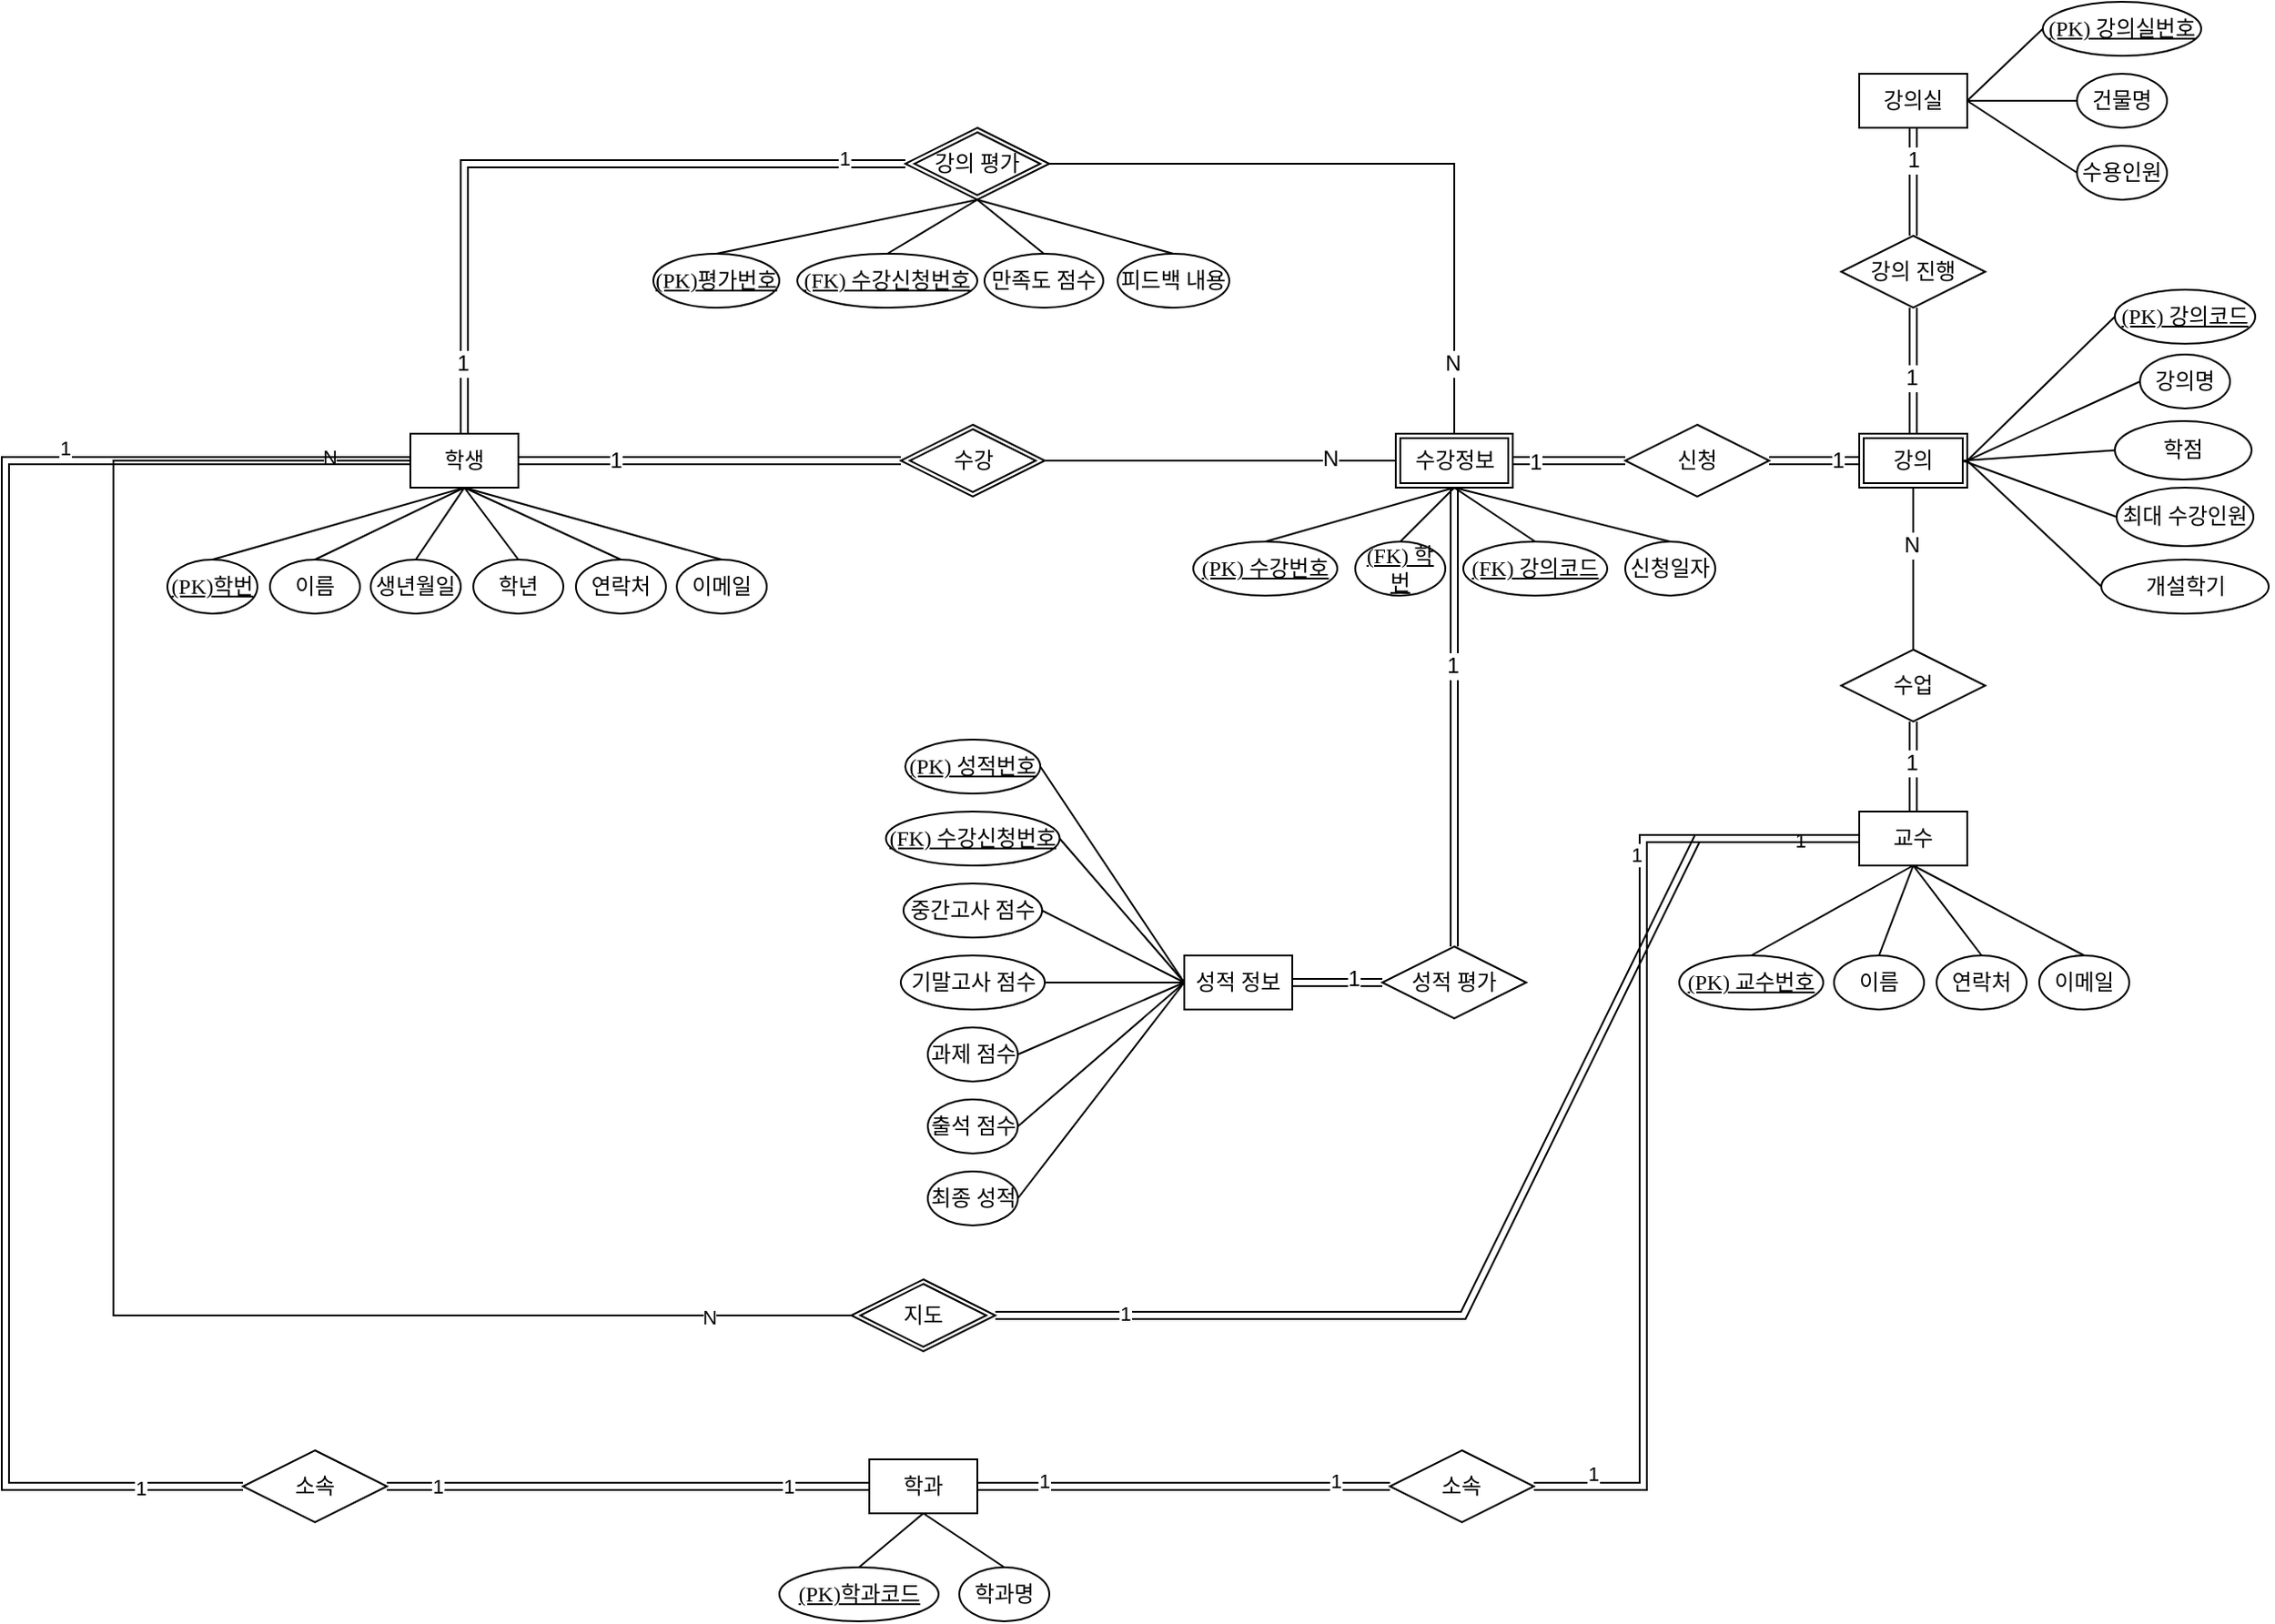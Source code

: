 <mxfile version="26.2.13">
  <diagram name="페이지-1" id="u4H2TjK39akYJ7ZPBIRg">
    <mxGraphModel dx="1454" dy="1142" grid="1" gridSize="10" guides="1" tooltips="1" connect="1" arrows="1" fold="1" page="1" pageScale="1" pageWidth="1500" pageHeight="1300" math="0" shadow="0">
      <root>
        <mxCell id="0" />
        <mxCell id="1" parent="0" />
        <mxCell id="-he7Gmgk-taw1Ec9X0cC-44" value="" style="group;fontFamily=Noto Sans KR;fontSource=https%3A%2F%2Ffonts.googleapis.com%2Fcss%3Ffamily%3DNoto%2BSans%2BKR;" parent="1" vertex="1" connectable="0">
          <mxGeometry x="1012" y="610" width="276" height="110" as="geometry" />
        </mxCell>
        <mxCell id="-he7Gmgk-taw1Ec9X0cC-17" value="&lt;font data-font-src=&quot;https://fonts.googleapis.com/css?family=Noto+Sans+KR&quot;&gt;교수&lt;/font&gt;" style="rounded=0;whiteSpace=wrap;html=1;fontFamily=Noto Sans KR;fontSource=https%3A%2F%2Ffonts.googleapis.com%2Fcss%3Ffamily%3DNoto%2BSans%2BKR;" parent="-he7Gmgk-taw1Ec9X0cC-44" vertex="1">
          <mxGeometry x="108" width="60" height="30" as="geometry" />
        </mxCell>
        <mxCell id="-he7Gmgk-taw1Ec9X0cC-19" value="&lt;font&gt;(PK) 교수번호&lt;/font&gt;" style="ellipse;whiteSpace=wrap;html=1;fontFamily=Noto Sans KR;fontSource=https%3A%2F%2Ffonts.googleapis.com%2Fcss%3Ffamily%3DNoto%2BSans%2BKR;fontStyle=4" parent="-he7Gmgk-taw1Ec9X0cC-44" vertex="1">
          <mxGeometry x="8" y="80" width="80" height="30" as="geometry" />
        </mxCell>
        <mxCell id="-he7Gmgk-taw1Ec9X0cC-20" value="&lt;font&gt;이름&lt;/font&gt;" style="ellipse;whiteSpace=wrap;html=1;fontFamily=Noto Sans KR;fontSource=https%3A%2F%2Ffonts.googleapis.com%2Fcss%3Ffamily%3DNoto%2BSans%2BKR;" parent="-he7Gmgk-taw1Ec9X0cC-44" vertex="1">
          <mxGeometry x="94" y="80" width="50" height="30" as="geometry" />
        </mxCell>
        <mxCell id="-he7Gmgk-taw1Ec9X0cC-21" value="연락처" style="ellipse;whiteSpace=wrap;html=1;fontFamily=Noto Sans KR;fontSource=https%3A%2F%2Ffonts.googleapis.com%2Fcss%3Ffamily%3DNoto%2BSans%2BKR;" parent="-he7Gmgk-taw1Ec9X0cC-44" vertex="1">
          <mxGeometry x="151" y="80" width="50" height="30" as="geometry" />
        </mxCell>
        <mxCell id="-he7Gmgk-taw1Ec9X0cC-22" value="이메일" style="ellipse;whiteSpace=wrap;html=1;fontFamily=Noto Sans KR;fontSource=https%3A%2F%2Ffonts.googleapis.com%2Fcss%3Ffamily%3DNoto%2BSans%2BKR;" parent="-he7Gmgk-taw1Ec9X0cC-44" vertex="1">
          <mxGeometry x="208" y="80" width="50" height="30" as="geometry" />
        </mxCell>
        <mxCell id="-he7Gmgk-taw1Ec9X0cC-26" value="" style="endArrow=none;html=1;rounded=0;entryX=0.5;entryY=1;entryDx=0;entryDy=0;exitX=0.5;exitY=0;exitDx=0;exitDy=0;fontFamily=Noto Sans KR;fontSource=https%3A%2F%2Ffonts.googleapis.com%2Fcss%3Ffamily%3DNoto%2BSans%2BKR;" parent="-he7Gmgk-taw1Ec9X0cC-44" source="-he7Gmgk-taw1Ec9X0cC-19" target="-he7Gmgk-taw1Ec9X0cC-17" edge="1">
          <mxGeometry width="50" height="50" relative="1" as="geometry">
            <mxPoint x="173" y="260" as="sourcePoint" />
            <mxPoint x="223" y="210" as="targetPoint" />
          </mxGeometry>
        </mxCell>
        <mxCell id="-he7Gmgk-taw1Ec9X0cC-27" value="" style="endArrow=none;html=1;rounded=0;entryX=0.5;entryY=1;entryDx=0;entryDy=0;exitX=0.5;exitY=0;exitDx=0;exitDy=0;fontFamily=Noto Sans KR;fontSource=https%3A%2F%2Ffonts.googleapis.com%2Fcss%3Ffamily%3DNoto%2BSans%2BKR;" parent="-he7Gmgk-taw1Ec9X0cC-44" source="-he7Gmgk-taw1Ec9X0cC-20" target="-he7Gmgk-taw1Ec9X0cC-17" edge="1">
          <mxGeometry width="50" height="50" relative="1" as="geometry">
            <mxPoint x="173" y="260" as="sourcePoint" />
            <mxPoint x="223" y="210" as="targetPoint" />
          </mxGeometry>
        </mxCell>
        <mxCell id="-he7Gmgk-taw1Ec9X0cC-28" value="" style="endArrow=none;html=1;rounded=0;entryX=0.5;entryY=1;entryDx=0;entryDy=0;exitX=0.5;exitY=0;exitDx=0;exitDy=0;fontFamily=Noto Sans KR;fontSource=https%3A%2F%2Ffonts.googleapis.com%2Fcss%3Ffamily%3DNoto%2BSans%2BKR;" parent="-he7Gmgk-taw1Ec9X0cC-44" source="-he7Gmgk-taw1Ec9X0cC-21" target="-he7Gmgk-taw1Ec9X0cC-17" edge="1">
          <mxGeometry width="50" height="50" relative="1" as="geometry">
            <mxPoint x="173" y="260" as="sourcePoint" />
            <mxPoint x="223" y="210" as="targetPoint" />
          </mxGeometry>
        </mxCell>
        <mxCell id="-he7Gmgk-taw1Ec9X0cC-29" value="" style="endArrow=none;html=1;rounded=0;entryX=0.5;entryY=1;entryDx=0;entryDy=0;exitX=0.5;exitY=0;exitDx=0;exitDy=0;fontFamily=Noto Sans KR;fontSource=https%3A%2F%2Ffonts.googleapis.com%2Fcss%3Ffamily%3DNoto%2BSans%2BKR;" parent="-he7Gmgk-taw1Ec9X0cC-44" source="-he7Gmgk-taw1Ec9X0cC-22" target="-he7Gmgk-taw1Ec9X0cC-17" edge="1">
          <mxGeometry width="50" height="50" relative="1" as="geometry">
            <mxPoint x="173" y="260" as="sourcePoint" />
            <mxPoint x="223" y="210" as="targetPoint" />
          </mxGeometry>
        </mxCell>
        <mxCell id="qAFrtIwpJTjvJXIb0N1f-30" value="" style="endArrow=none;html=1;rounded=0;exitX=1;exitY=0.5;exitDx=0;exitDy=0;fontFamily=Noto Sans KR;fontSource=https%3A%2F%2Ffonts.googleapis.com%2Fcss%3Ffamily%3DNoto%2BSans%2BKR;entryX=0;entryY=0.5;entryDx=0;entryDy=0;shape=link;" parent="1" source="qAFrtIwpJTjvJXIb0N1f-89" target="qAFrtIwpJTjvJXIb0N1f-105" edge="1">
          <mxGeometry width="50" height="50" relative="1" as="geometry">
            <mxPoint x="850" y="410" as="sourcePoint" />
            <mxPoint x="1000" y="438" as="targetPoint" />
          </mxGeometry>
        </mxCell>
        <mxCell id="qAFrtIwpJTjvJXIb0N1f-163" value="1" style="edgeLabel;html=1;align=center;verticalAlign=middle;resizable=0;points=[];pointerEvents=0;fontFamily=Helvetica;fontSize=12;fontColor=default;fillColor=none;gradientColor=none;" parent="qAFrtIwpJTjvJXIb0N1f-30" vertex="1" connectable="0">
          <mxGeometry x="-0.594" y="-1" relative="1" as="geometry">
            <mxPoint as="offset" />
          </mxGeometry>
        </mxCell>
        <mxCell id="qAFrtIwpJTjvJXIb0N1f-86" value="" style="endArrow=none;html=1;rounded=0;fontFamily=Helvetica;fontSize=12;fontColor=default;entryX=0.5;entryY=0;entryDx=0;entryDy=0;exitX=0;exitY=0.5;exitDx=0;exitDy=0;shape=link;" parent="1" source="qAFrtIwpJTjvJXIb0N1f-98" target="-he7Gmgk-taw1Ec9X0cC-1" edge="1">
          <mxGeometry width="50" height="50" relative="1" as="geometry">
            <mxPoint x="600" y="490" as="sourcePoint" />
            <mxPoint x="970" y="600" as="targetPoint" />
            <Array as="points">
              <mxPoint x="345" y="250" />
            </Array>
          </mxGeometry>
        </mxCell>
        <mxCell id="qAFrtIwpJTjvJXIb0N1f-146" value="1" style="edgeLabel;html=1;align=center;verticalAlign=middle;resizable=0;points=[];pointerEvents=0;fontFamily=Helvetica;fontSize=12;fontColor=default;fillColor=none;gradientColor=none;" parent="qAFrtIwpJTjvJXIb0N1f-86" vertex="1" connectable="0">
          <mxGeometry x="0.797" y="-1" relative="1" as="geometry">
            <mxPoint y="1" as="offset" />
          </mxGeometry>
        </mxCell>
        <mxCell id="p_DmAXAKI90noaZqmgIT-13" value="1" style="edgeLabel;html=1;align=center;verticalAlign=middle;resizable=0;points=[];" parent="qAFrtIwpJTjvJXIb0N1f-86" vertex="1" connectable="0">
          <mxGeometry x="-0.825" y="-5" relative="1" as="geometry">
            <mxPoint y="2" as="offset" />
          </mxGeometry>
        </mxCell>
        <mxCell id="qAFrtIwpJTjvJXIb0N1f-17" value="&lt;font&gt;(PK) 수강번호&lt;/font&gt;" style="ellipse;whiteSpace=wrap;html=1;fontFamily=Noto Sans KR;fontSource=https%3A%2F%2Ffonts.googleapis.com%2Fcss%3Ffamily%3DNoto%2BSans%2BKR;fontStyle=4" parent="1" vertex="1">
          <mxGeometry x="750" y="460" width="80" height="30" as="geometry" />
        </mxCell>
        <mxCell id="qAFrtIwpJTjvJXIb0N1f-18" value="&lt;font&gt;&lt;u&gt;(FK) 학번&lt;/u&gt;&lt;/font&gt;" style="ellipse;whiteSpace=wrap;html=1;fontFamily=Noto Sans KR;fontSource=https%3A%2F%2Ffonts.googleapis.com%2Fcss%3Ffamily%3DNoto%2BSans%2BKR;" parent="1" vertex="1">
          <mxGeometry x="840" y="460" width="50" height="30" as="geometry" />
        </mxCell>
        <mxCell id="qAFrtIwpJTjvJXIb0N1f-20" value="&lt;font&gt;신청일자&lt;/font&gt;" style="ellipse;whiteSpace=wrap;html=1;fontFamily=Noto Sans KR;fontSource=https%3A%2F%2Ffonts.googleapis.com%2Fcss%3Ffamily%3DNoto%2BSans%2BKR;" parent="1" vertex="1">
          <mxGeometry x="990" y="460" width="50" height="30" as="geometry" />
        </mxCell>
        <mxCell id="qAFrtIwpJTjvJXIb0N1f-23" value="" style="endArrow=none;html=1;rounded=0;exitX=0.5;exitY=0;exitDx=0;exitDy=0;entryX=0.5;entryY=1;entryDx=0;entryDy=0;fontFamily=Noto Sans KR;fontSource=https%3A%2F%2Ffonts.googleapis.com%2Fcss%3Ffamily%3DNoto%2BSans%2BKR;" parent="1" source="qAFrtIwpJTjvJXIb0N1f-17" target="qAFrtIwpJTjvJXIb0N1f-89" edge="1">
          <mxGeometry width="50" height="50" relative="1" as="geometry">
            <mxPoint x="520" y="360" as="sourcePoint" />
            <mxPoint x="805" y="390" as="targetPoint" />
          </mxGeometry>
        </mxCell>
        <mxCell id="qAFrtIwpJTjvJXIb0N1f-24" value="" style="endArrow=none;html=1;rounded=0;entryX=0.5;entryY=1;entryDx=0;entryDy=0;exitX=0.5;exitY=0;exitDx=0;exitDy=0;fontFamily=Noto Sans KR;fontSource=https%3A%2F%2Ffonts.googleapis.com%2Fcss%3Ffamily%3DNoto%2BSans%2BKR;" parent="1" source="qAFrtIwpJTjvJXIb0N1f-18" target="qAFrtIwpJTjvJXIb0N1f-89" edge="1">
          <mxGeometry width="50" height="50" relative="1" as="geometry">
            <mxPoint x="520" y="360" as="sourcePoint" />
            <mxPoint x="805" y="390" as="targetPoint" />
          </mxGeometry>
        </mxCell>
        <mxCell id="qAFrtIwpJTjvJXIb0N1f-25" value="" style="endArrow=none;html=1;rounded=0;entryX=0.5;entryY=1;entryDx=0;entryDy=0;exitX=0.5;exitY=0;exitDx=0;exitDy=0;fontFamily=Noto Sans KR;fontSource=https%3A%2F%2Ffonts.googleapis.com%2Fcss%3Ffamily%3DNoto%2BSans%2BKR;" parent="1" source="qAFrtIwpJTjvJXIb0N1f-19" target="qAFrtIwpJTjvJXIb0N1f-89" edge="1">
          <mxGeometry width="50" height="50" relative="1" as="geometry">
            <mxPoint x="520" y="360" as="sourcePoint" />
            <mxPoint x="805" y="390" as="targetPoint" />
          </mxGeometry>
        </mxCell>
        <mxCell id="qAFrtIwpJTjvJXIb0N1f-26" value="" style="endArrow=none;html=1;rounded=0;entryX=0.5;entryY=1;entryDx=0;entryDy=0;exitX=0.5;exitY=0;exitDx=0;exitDy=0;fontFamily=Noto Sans KR;fontSource=https%3A%2F%2Ffonts.googleapis.com%2Fcss%3Ffamily%3DNoto%2BSans%2BKR;" parent="1" source="qAFrtIwpJTjvJXIb0N1f-20" target="qAFrtIwpJTjvJXIb0N1f-89" edge="1">
          <mxGeometry width="50" height="50" relative="1" as="geometry">
            <mxPoint x="520" y="360" as="sourcePoint" />
            <mxPoint x="805" y="390" as="targetPoint" />
          </mxGeometry>
        </mxCell>
        <mxCell id="qAFrtIwpJTjvJXIb0N1f-104" value="" style="endArrow=none;html=1;rounded=0;fontFamily=Helvetica;fontSize=12;fontColor=default;entryX=0.5;entryY=0;entryDx=0;entryDy=0;exitX=1;exitY=0.5;exitDx=0;exitDy=0;" parent="1" source="qAFrtIwpJTjvJXIb0N1f-98" target="qAFrtIwpJTjvJXIb0N1f-89" edge="1">
          <mxGeometry width="50" height="50" relative="1" as="geometry">
            <mxPoint x="670" y="470" as="sourcePoint" />
            <mxPoint x="720" y="420" as="targetPoint" />
            <Array as="points">
              <mxPoint x="895" y="250" />
            </Array>
          </mxGeometry>
        </mxCell>
        <mxCell id="qAFrtIwpJTjvJXIb0N1f-147" value="N" style="edgeLabel;html=1;align=center;verticalAlign=middle;resizable=0;points=[];pointerEvents=0;fontFamily=Helvetica;fontSize=12;fontColor=default;fillColor=none;gradientColor=none;" parent="qAFrtIwpJTjvJXIb0N1f-104" vertex="1" connectable="0">
          <mxGeometry x="0.786" y="-1" relative="1" as="geometry">
            <mxPoint y="1" as="offset" />
          </mxGeometry>
        </mxCell>
        <mxCell id="qAFrtIwpJTjvJXIb0N1f-105" value="신청" style="rhombus;whiteSpace=wrap;html=1;pointerEvents=0;align=center;verticalAlign=middle;fontFamily=Noto Sans KR;fontSize=12;labelBackgroundColor=none;fontSource=https%3A%2F%2Ffonts.googleapis.com%2Fcss%3Ffamily%3DNoto%2BSans%2BKR;" parent="1" vertex="1">
          <mxGeometry x="990" y="395" width="80" height="40" as="geometry" />
        </mxCell>
        <mxCell id="qAFrtIwpJTjvJXIb0N1f-109" value="" style="endArrow=none;html=1;rounded=0;fontFamily=Helvetica;fontSize=12;fontColor=default;entryX=0;entryY=0.5;entryDx=0;entryDy=0;exitX=1;exitY=0.5;exitDx=0;exitDy=0;shape=link;" parent="1" source="qAFrtIwpJTjvJXIb0N1f-105" target="-he7Gmgk-taw1Ec9X0cC-32" edge="1">
          <mxGeometry width="50" height="50" relative="1" as="geometry">
            <mxPoint x="890" y="600" as="sourcePoint" />
            <mxPoint x="940" y="550" as="targetPoint" />
          </mxGeometry>
        </mxCell>
        <mxCell id="qAFrtIwpJTjvJXIb0N1f-164" value="1" style="edgeLabel;html=1;align=center;verticalAlign=middle;resizable=0;points=[];pointerEvents=0;fontFamily=Helvetica;fontSize=12;fontColor=default;fillColor=none;gradientColor=none;" parent="qAFrtIwpJTjvJXIb0N1f-109" vertex="1" connectable="0">
          <mxGeometry x="0.512" relative="1" as="geometry">
            <mxPoint as="offset" />
          </mxGeometry>
        </mxCell>
        <mxCell id="qAFrtIwpJTjvJXIb0N1f-114" value="" style="group" parent="1" vertex="1" connectable="0">
          <mxGeometry x="1120" y="335" width="230" height="160" as="geometry" />
        </mxCell>
        <mxCell id="-he7Gmgk-taw1Ec9X0cC-32" value="&lt;font data-font-src=&quot;https://fonts.googleapis.com/css?family=Noto+Sans+KR&quot;&gt;강의&lt;/font&gt;" style="rounded=0;whiteSpace=wrap;html=1;fontFamily=Noto Sans KR;fontSource=https%3A%2F%2Ffonts.googleapis.com%2Fcss%3Ffamily%3DNoto%2BSans%2BKR;" parent="qAFrtIwpJTjvJXIb0N1f-114" vertex="1">
          <mxGeometry y="65" width="60" height="30" as="geometry" />
        </mxCell>
        <mxCell id="-he7Gmgk-taw1Ec9X0cC-35" value="&lt;font&gt;강의명&lt;/font&gt;" style="ellipse;whiteSpace=wrap;html=1;fontFamily=Noto Sans KR;fontSource=https%3A%2F%2Ffonts.googleapis.com%2Fcss%3Ffamily%3DNoto%2BSans%2BKR;" parent="qAFrtIwpJTjvJXIb0N1f-114" vertex="1">
          <mxGeometry x="156" y="21" width="50" height="30" as="geometry" />
        </mxCell>
        <mxCell id="-he7Gmgk-taw1Ec9X0cC-36" value="&lt;span style=&quot;&quot;&gt;개설학기&lt;/span&gt;" style="ellipse;whiteSpace=wrap;html=1;fontFamily=Noto Sans KR;fontSource=https%3A%2F%2Ffonts.googleapis.com%2Fcss%3Ffamily%3DNoto%2BSans%2BKR;" parent="qAFrtIwpJTjvJXIb0N1f-114" vertex="1">
          <mxGeometry x="134.5" y="135" width="93" height="30" as="geometry" />
        </mxCell>
        <mxCell id="qAFrtIwpJTjvJXIb0N1f-111" value="" style="endArrow=none;html=1;rounded=0;fontFamily=Helvetica;fontSize=12;fontColor=default;exitX=1;exitY=0.5;exitDx=0;exitDy=0;entryX=0;entryY=0.5;entryDx=0;entryDy=0;" parent="qAFrtIwpJTjvJXIb0N1f-114" source="-he7Gmgk-taw1Ec9X0cC-32" target="-he7Gmgk-taw1Ec9X0cC-35" edge="1">
          <mxGeometry width="50" height="50" relative="1" as="geometry">
            <mxPoint x="187" y="122.5" as="sourcePoint" />
            <mxPoint x="237" y="72.5" as="targetPoint" />
          </mxGeometry>
        </mxCell>
        <mxCell id="qAFrtIwpJTjvJXIb0N1f-112" value="" style="endArrow=none;html=1;rounded=0;fontFamily=Helvetica;fontSize=12;fontColor=default;entryX=1;entryY=0.5;entryDx=0;entryDy=0;exitX=0;exitY=0.5;exitDx=0;exitDy=0;" parent="qAFrtIwpJTjvJXIb0N1f-114" source="-he7Gmgk-taw1Ec9X0cC-36" target="-he7Gmgk-taw1Ec9X0cC-32" edge="1">
          <mxGeometry width="50" height="50" relative="1" as="geometry">
            <mxPoint x="187" y="122.5" as="sourcePoint" />
            <mxPoint x="237" y="72.5" as="targetPoint" />
          </mxGeometry>
        </mxCell>
        <mxCell id="qAFrtIwpJTjvJXIb0N1f-159" value="" style="rounded=0;whiteSpace=wrap;html=1;fontFamily=Noto Sans KR;fontSource=https%3A%2F%2Ffonts.googleapis.com%2Fcss%3Ffamily%3DNoto%2BSans%2BKR;fillColor=none;" parent="qAFrtIwpJTjvJXIb0N1f-114" vertex="1">
          <mxGeometry x="2.5" y="67.5" width="55" height="25" as="geometry" />
        </mxCell>
        <mxCell id="ZxK5Uff4K7wBkZZAbKi1-1" value="학점" style="ellipse;whiteSpace=wrap;html=1;fontFamily=Noto Sans KR;fontSource=https%3A%2F%2Ffonts.googleapis.com%2Fcss%3Ffamily%3DNoto%2BSans%2BKR;" vertex="1" parent="qAFrtIwpJTjvJXIb0N1f-114">
          <mxGeometry x="142" y="58" width="76" height="32.5" as="geometry" />
        </mxCell>
        <mxCell id="ZxK5Uff4K7wBkZZAbKi1-2" value="최대 수강인원" style="ellipse;whiteSpace=wrap;html=1;fontFamily=Noto Sans KR;fontSource=https%3A%2F%2Ffonts.googleapis.com%2Fcss%3Ffamily%3DNoto%2BSans%2BKR;" vertex="1" parent="qAFrtIwpJTjvJXIb0N1f-114">
          <mxGeometry x="143" y="95" width="76" height="32.5" as="geometry" />
        </mxCell>
        <mxCell id="ZxK5Uff4K7wBkZZAbKi1-3" value="" style="endArrow=none;html=1;rounded=0;entryX=0;entryY=0.5;entryDx=0;entryDy=0;exitX=1;exitY=0.5;exitDx=0;exitDy=0;" edge="1" parent="qAFrtIwpJTjvJXIb0N1f-114" source="qAFrtIwpJTjvJXIb0N1f-159" target="ZxK5Uff4K7wBkZZAbKi1-1">
          <mxGeometry width="50" height="50" relative="1" as="geometry">
            <mxPoint x="30" y="115" as="sourcePoint" />
            <mxPoint x="80" y="65" as="targetPoint" />
          </mxGeometry>
        </mxCell>
        <mxCell id="ZxK5Uff4K7wBkZZAbKi1-4" value="" style="endArrow=none;html=1;rounded=0;entryX=0;entryY=0.5;entryDx=0;entryDy=0;exitX=1;exitY=0.5;exitDx=0;exitDy=0;" edge="1" parent="qAFrtIwpJTjvJXIb0N1f-114" source="qAFrtIwpJTjvJXIb0N1f-159" target="ZxK5Uff4K7wBkZZAbKi1-2">
          <mxGeometry width="50" height="50" relative="1" as="geometry">
            <mxPoint x="68" y="90" as="sourcePoint" />
            <mxPoint x="152" y="84" as="targetPoint" />
          </mxGeometry>
        </mxCell>
        <mxCell id="qAFrtIwpJTjvJXIb0N1f-117" value="" style="group" parent="1" vertex="1" connectable="0">
          <mxGeometry x="1120" y="160" width="190" height="110" as="geometry" />
        </mxCell>
        <mxCell id="qAFrtIwpJTjvJXIb0N1f-2" value="&lt;font data-font-src=&quot;https://fonts.googleapis.com/css?family=Noto+Sans+KR&quot;&gt;강의실&lt;/font&gt;" style="rounded=0;whiteSpace=wrap;html=1;fontFamily=Noto Sans KR;fontSource=https%3A%2F%2Ffonts.googleapis.com%2Fcss%3Ffamily%3DNoto%2BSans%2BKR;" parent="qAFrtIwpJTjvJXIb0N1f-117" vertex="1">
          <mxGeometry y="40" width="60" height="30" as="geometry" />
        </mxCell>
        <mxCell id="qAFrtIwpJTjvJXIb0N1f-5" value="&lt;font&gt;건물명&lt;/font&gt;" style="ellipse;whiteSpace=wrap;html=1;fontFamily=Noto Sans KR;fontSource=https%3A%2F%2Ffonts.googleapis.com%2Fcss%3Ffamily%3DNoto%2BSans%2BKR;" parent="qAFrtIwpJTjvJXIb0N1f-117" vertex="1">
          <mxGeometry x="121" y="40" width="50" height="30" as="geometry" />
        </mxCell>
        <mxCell id="qAFrtIwpJTjvJXIb0N1f-6" value="&lt;font&gt;수용인원&lt;/font&gt;" style="ellipse;whiteSpace=wrap;html=1;fontFamily=Noto Sans KR;fontSource=https%3A%2F%2Ffonts.googleapis.com%2Fcss%3Ffamily%3DNoto%2BSans%2BKR;" parent="qAFrtIwpJTjvJXIb0N1f-117" vertex="1">
          <mxGeometry x="121" y="80" width="50" height="30" as="geometry" />
        </mxCell>
        <mxCell id="qAFrtIwpJTjvJXIb0N1f-9" value="" style="endArrow=none;html=1;rounded=0;entryX=1;entryY=0.5;entryDx=0;entryDy=0;fontFamily=Noto Sans KR;fontSource=https%3A%2F%2Ffonts.googleapis.com%2Fcss%3Ffamily%3DNoto%2BSans%2BKR;exitX=0;exitY=0.5;exitDx=0;exitDy=0;" parent="qAFrtIwpJTjvJXIb0N1f-117" source="qAFrtIwpJTjvJXIb0N1f-13" target="qAFrtIwpJTjvJXIb0N1f-2" edge="1">
          <mxGeometry width="50" height="50" relative="1" as="geometry">
            <mxPoint x="122" y="20" as="sourcePoint" />
            <mxPoint x="125" y="250" as="targetPoint" />
          </mxGeometry>
        </mxCell>
        <mxCell id="qAFrtIwpJTjvJXIb0N1f-13" value="&lt;span style=&quot;&quot;&gt;&lt;u&gt;(PK) 강의실번호&lt;/u&gt;&lt;/span&gt;" style="ellipse;whiteSpace=wrap;html=1;fontFamily=Noto Sans KR;fontSource=https%3A%2F%2Ffonts.googleapis.com%2Fcss%3Ffamily%3DNoto%2BSans%2BKR;" parent="qAFrtIwpJTjvJXIb0N1f-117" vertex="1">
          <mxGeometry x="102" width="88" height="30" as="geometry" />
        </mxCell>
        <mxCell id="qAFrtIwpJTjvJXIb0N1f-115" value="" style="endArrow=none;html=1;rounded=0;entryX=1;entryY=0.5;entryDx=0;entryDy=0;fontFamily=Noto Sans KR;fontSource=https%3A%2F%2Ffonts.googleapis.com%2Fcss%3Ffamily%3DNoto%2BSans%2BKR;exitX=0;exitY=0.5;exitDx=0;exitDy=0;" parent="qAFrtIwpJTjvJXIb0N1f-117" source="qAFrtIwpJTjvJXIb0N1f-5" target="qAFrtIwpJTjvJXIb0N1f-2" edge="1">
          <mxGeometry width="50" height="50" relative="1" as="geometry">
            <mxPoint x="112" y="25" as="sourcePoint" />
            <mxPoint x="70" y="65" as="targetPoint" />
          </mxGeometry>
        </mxCell>
        <mxCell id="qAFrtIwpJTjvJXIb0N1f-116" value="" style="endArrow=none;html=1;rounded=0;entryX=1;entryY=0.5;entryDx=0;entryDy=0;fontFamily=Noto Sans KR;fontSource=https%3A%2F%2Ffonts.googleapis.com%2Fcss%3Ffamily%3DNoto%2BSans%2BKR;exitX=0;exitY=0.5;exitDx=0;exitDy=0;" parent="qAFrtIwpJTjvJXIb0N1f-117" source="qAFrtIwpJTjvJXIb0N1f-6" target="qAFrtIwpJTjvJXIb0N1f-2" edge="1">
          <mxGeometry width="50" height="50" relative="1" as="geometry">
            <mxPoint x="122" y="35" as="sourcePoint" />
            <mxPoint x="80" y="75" as="targetPoint" />
          </mxGeometry>
        </mxCell>
        <mxCell id="qAFrtIwpJTjvJXIb0N1f-118" value="" style="endArrow=none;html=1;rounded=0;fontFamily=Helvetica;fontSize=12;fontColor=default;entryX=0.5;entryY=1;entryDx=0;entryDy=0;exitX=0.5;exitY=0;exitDx=0;exitDy=0;shape=link;" parent="1" source="qAFrtIwpJTjvJXIb0N1f-120" target="qAFrtIwpJTjvJXIb0N1f-2" edge="1">
          <mxGeometry width="50" height="50" relative="1" as="geometry">
            <mxPoint x="1150" y="220" as="sourcePoint" />
            <mxPoint x="1340" y="200" as="targetPoint" />
          </mxGeometry>
        </mxCell>
        <mxCell id="qAFrtIwpJTjvJXIb0N1f-162" value="1" style="edgeLabel;html=1;align=center;verticalAlign=middle;resizable=0;points=[];pointerEvents=0;fontFamily=Helvetica;fontSize=12;fontColor=default;fillColor=none;gradientColor=none;" parent="qAFrtIwpJTjvJXIb0N1f-118" vertex="1" connectable="0">
          <mxGeometry x="0.404" relative="1" as="geometry">
            <mxPoint as="offset" />
          </mxGeometry>
        </mxCell>
        <mxCell id="qAFrtIwpJTjvJXIb0N1f-120" value="강의 진행" style="rhombus;whiteSpace=wrap;html=1;pointerEvents=0;align=center;verticalAlign=middle;fontFamily=Noto Sans KR;fontSize=12;labelBackgroundColor=none;fontSource=https%3A%2F%2Ffonts.googleapis.com%2Fcss%3Ffamily%3DNoto%2BSans%2BKR;" parent="1" vertex="1">
          <mxGeometry x="1110" y="290" width="80" height="40" as="geometry" />
        </mxCell>
        <mxCell id="qAFrtIwpJTjvJXIb0N1f-122" value="" style="endArrow=none;html=1;rounded=0;fontFamily=Helvetica;fontSize=12;fontColor=default;entryX=0.5;entryY=1;entryDx=0;entryDy=0;exitX=0.5;exitY=0;exitDx=0;exitDy=0;shape=link;" parent="1" source="-he7Gmgk-taw1Ec9X0cC-32" target="qAFrtIwpJTjvJXIb0N1f-120" edge="1">
          <mxGeometry width="50" height="50" relative="1" as="geometry">
            <mxPoint x="1290" y="250" as="sourcePoint" />
            <mxPoint x="1340" y="200" as="targetPoint" />
          </mxGeometry>
        </mxCell>
        <mxCell id="qAFrtIwpJTjvJXIb0N1f-161" value="1" style="edgeLabel;html=1;align=center;verticalAlign=middle;resizable=0;points=[];pointerEvents=0;fontFamily=Helvetica;fontSize=12;fontColor=default;fillColor=none;gradientColor=none;" parent="qAFrtIwpJTjvJXIb0N1f-122" vertex="1" connectable="0">
          <mxGeometry x="-0.116" y="-1" relative="1" as="geometry">
            <mxPoint x="-2" as="offset" />
          </mxGeometry>
        </mxCell>
        <mxCell id="qAFrtIwpJTjvJXIb0N1f-124" value="" style="group" parent="1" vertex="1" connectable="0">
          <mxGeometry x="500" y="230" width="270" height="100" as="geometry" />
        </mxCell>
        <mxCell id="qAFrtIwpJTjvJXIb0N1f-77" value="&lt;font&gt;&lt;u&gt;(FK) 수강신청번호&lt;/u&gt;&lt;/font&gt;" style="ellipse;whiteSpace=wrap;html=1;fontFamily=Noto Sans KR;fontSource=https%3A%2F%2Ffonts.googleapis.com%2Fcss%3Ffamily%3DNoto%2BSans%2BKR;" parent="qAFrtIwpJTjvJXIb0N1f-124" vertex="1">
          <mxGeometry x="30" y="70" width="100" height="30" as="geometry" />
        </mxCell>
        <mxCell id="qAFrtIwpJTjvJXIb0N1f-78" value="&lt;span style=&quot;&quot;&gt;만족도 점수&lt;/span&gt;" style="ellipse;whiteSpace=wrap;html=1;fontFamily=Noto Sans KR;fontSource=https%3A%2F%2Ffonts.googleapis.com%2Fcss%3Ffamily%3DNoto%2BSans%2BKR;" parent="qAFrtIwpJTjvJXIb0N1f-124" vertex="1">
          <mxGeometry x="134" y="70" width="66" height="30" as="geometry" />
        </mxCell>
        <mxCell id="qAFrtIwpJTjvJXIb0N1f-79" value="&lt;font&gt;피드백 내용&lt;/font&gt;" style="ellipse;whiteSpace=wrap;html=1;fontFamily=Noto Sans KR;fontSource=https%3A%2F%2Ffonts.googleapis.com%2Fcss%3Ffamily%3DNoto%2BSans%2BKR;" parent="qAFrtIwpJTjvJXIb0N1f-124" vertex="1">
          <mxGeometry x="208" y="70" width="62" height="30" as="geometry" />
        </mxCell>
        <mxCell id="qAFrtIwpJTjvJXIb0N1f-98" value="강의 평가" style="rhombus;whiteSpace=wrap;html=1;pointerEvents=0;align=center;verticalAlign=middle;fontFamily=Noto Sans KR;fontSize=12;labelBackgroundColor=none;fontSource=https%3A%2F%2Ffonts.googleapis.com%2Fcss%3Ffamily%3DNoto%2BSans%2BKR;" parent="qAFrtIwpJTjvJXIb0N1f-124" vertex="1">
          <mxGeometry x="90" width="80" height="40" as="geometry" />
        </mxCell>
        <mxCell id="qAFrtIwpJTjvJXIb0N1f-81" value="" style="endArrow=none;html=1;rounded=0;entryX=0.5;entryY=1;entryDx=0;entryDy=0;exitX=0.5;exitY=0;exitDx=0;exitDy=0;fontFamily=Noto Sans KR;fontSource=https%3A%2F%2Ffonts.googleapis.com%2Fcss%3Ffamily%3DNoto%2BSans%2BKR;" parent="qAFrtIwpJTjvJXIb0N1f-124" source="qAFrtIwpJTjvJXIb0N1f-77" target="qAFrtIwpJTjvJXIb0N1f-98" edge="1">
          <mxGeometry width="50" height="50" relative="1" as="geometry">
            <mxPoint x="247" y="315" as="sourcePoint" />
            <mxPoint x="253" y="90" as="targetPoint" />
          </mxGeometry>
        </mxCell>
        <mxCell id="qAFrtIwpJTjvJXIb0N1f-82" value="" style="endArrow=none;html=1;rounded=0;entryX=0.5;entryY=1;entryDx=0;entryDy=0;exitX=0.5;exitY=0;exitDx=0;exitDy=0;fontFamily=Noto Sans KR;fontSource=https%3A%2F%2Ffonts.googleapis.com%2Fcss%3Ffamily%3DNoto%2BSans%2BKR;" parent="qAFrtIwpJTjvJXIb0N1f-124" source="qAFrtIwpJTjvJXIb0N1f-78" target="qAFrtIwpJTjvJXIb0N1f-98" edge="1">
          <mxGeometry width="50" height="50" relative="1" as="geometry">
            <mxPoint x="247" y="315" as="sourcePoint" />
            <mxPoint x="253" y="90" as="targetPoint" />
          </mxGeometry>
        </mxCell>
        <mxCell id="qAFrtIwpJTjvJXIb0N1f-83" value="" style="endArrow=none;html=1;rounded=0;entryX=0.5;entryY=1;entryDx=0;entryDy=0;exitX=0.5;exitY=0;exitDx=0;exitDy=0;fontFamily=Noto Sans KR;fontSource=https%3A%2F%2Ffonts.googleapis.com%2Fcss%3Ffamily%3DNoto%2BSans%2BKR;" parent="qAFrtIwpJTjvJXIb0N1f-124" source="qAFrtIwpJTjvJXIb0N1f-79" target="qAFrtIwpJTjvJXIb0N1f-98" edge="1">
          <mxGeometry width="50" height="50" relative="1" as="geometry">
            <mxPoint x="247" y="315" as="sourcePoint" />
            <mxPoint x="253" y="90" as="targetPoint" />
          </mxGeometry>
        </mxCell>
        <mxCell id="qAFrtIwpJTjvJXIb0N1f-158" value="" style="rhombus;whiteSpace=wrap;html=1;pointerEvents=0;align=center;verticalAlign=middle;fontFamily=Noto Sans KR;fontSize=12;labelBackgroundColor=none;fontSource=https%3A%2F%2Ffonts.googleapis.com%2Fcss%3Ffamily%3DNoto%2BSans%2BKR;fillColor=none;" parent="qAFrtIwpJTjvJXIb0N1f-124" vertex="1">
          <mxGeometry x="95" y="2.5" width="70" height="35" as="geometry" />
        </mxCell>
        <mxCell id="qAFrtIwpJTjvJXIb0N1f-125" value="" style="endArrow=none;html=1;rounded=0;fontFamily=Helvetica;fontSize=12;fontColor=default;entryX=0;entryY=0.5;entryDx=0;entryDy=0;exitX=1;exitY=0.5;exitDx=0;exitDy=0;strokeColor=default;shape=link;" parent="1" source="-he7Gmgk-taw1Ec9X0cC-1" target="qAFrtIwpJTjvJXIb0N1f-90" edge="1">
          <mxGeometry width="50" height="50" relative="1" as="geometry">
            <mxPoint x="550" y="410" as="sourcePoint" />
            <mxPoint x="600" y="360" as="targetPoint" />
          </mxGeometry>
        </mxCell>
        <mxCell id="qAFrtIwpJTjvJXIb0N1f-148" value="1" style="edgeLabel;html=1;align=center;verticalAlign=middle;resizable=0;points=[];pointerEvents=0;fontFamily=Helvetica;fontSize=12;fontColor=default;fillColor=none;gradientColor=none;" parent="qAFrtIwpJTjvJXIb0N1f-125" vertex="1" connectable="0">
          <mxGeometry x="-0.498" relative="1" as="geometry">
            <mxPoint as="offset" />
          </mxGeometry>
        </mxCell>
        <mxCell id="qAFrtIwpJTjvJXIb0N1f-126" value="" style="endArrow=none;html=1;rounded=0;fontFamily=Helvetica;fontSize=12;fontColor=default;entryX=0;entryY=0.5;entryDx=0;entryDy=0;exitX=1;exitY=0.5;exitDx=0;exitDy=0;" parent="1" source="qAFrtIwpJTjvJXIb0N1f-90" target="qAFrtIwpJTjvJXIb0N1f-89" edge="1">
          <mxGeometry width="50" height="50" relative="1" as="geometry">
            <mxPoint x="550" y="410" as="sourcePoint" />
            <mxPoint x="600" y="360" as="targetPoint" />
          </mxGeometry>
        </mxCell>
        <mxCell id="qAFrtIwpJTjvJXIb0N1f-149" value="N" style="edgeLabel;html=1;align=center;verticalAlign=middle;resizable=0;points=[];pointerEvents=0;fontFamily=Helvetica;fontSize=12;fontColor=default;fillColor=none;gradientColor=none;" parent="qAFrtIwpJTjvJXIb0N1f-126" vertex="1" connectable="0">
          <mxGeometry x="0.621" y="1" relative="1" as="geometry">
            <mxPoint as="offset" />
          </mxGeometry>
        </mxCell>
        <mxCell id="qAFrtIwpJTjvJXIb0N1f-127" value="수업" style="rhombus;whiteSpace=wrap;html=1;pointerEvents=0;align=center;verticalAlign=middle;fontFamily=Noto Sans KR;fontSize=12;labelBackgroundColor=none;fontSource=https%3A%2F%2Ffonts.googleapis.com%2Fcss%3Ffamily%3DNoto%2BSans%2BKR;" parent="1" vertex="1">
          <mxGeometry x="1110" y="520" width="80" height="40" as="geometry" />
        </mxCell>
        <mxCell id="qAFrtIwpJTjvJXIb0N1f-128" value="" style="endArrow=none;html=1;rounded=0;fontFamily=Helvetica;fontSize=12;fontColor=default;entryX=0.5;entryY=1;entryDx=0;entryDy=0;exitX=0.5;exitY=0;exitDx=0;exitDy=0;" parent="1" source="qAFrtIwpJTjvJXIb0N1f-127" target="-he7Gmgk-taw1Ec9X0cC-32" edge="1">
          <mxGeometry width="50" height="50" relative="1" as="geometry">
            <mxPoint x="870" y="520" as="sourcePoint" />
            <mxPoint x="920" y="470" as="targetPoint" />
          </mxGeometry>
        </mxCell>
        <mxCell id="qAFrtIwpJTjvJXIb0N1f-142" value="N" style="edgeLabel;html=1;align=center;verticalAlign=middle;resizable=0;points=[];pointerEvents=0;fontFamily=Helvetica;fontSize=12;fontColor=default;fillColor=none;gradientColor=none;" parent="qAFrtIwpJTjvJXIb0N1f-128" vertex="1" connectable="0">
          <mxGeometry x="0.293" y="1" relative="1" as="geometry">
            <mxPoint as="offset" />
          </mxGeometry>
        </mxCell>
        <mxCell id="qAFrtIwpJTjvJXIb0N1f-129" value="" style="endArrow=none;html=1;rounded=0;fontFamily=Helvetica;fontSize=12;fontColor=default;entryX=0.5;entryY=1;entryDx=0;entryDy=0;exitX=0.5;exitY=0;exitDx=0;exitDy=0;shape=link;" parent="1" source="-he7Gmgk-taw1Ec9X0cC-17" target="qAFrtIwpJTjvJXIb0N1f-127" edge="1">
          <mxGeometry width="50" height="50" relative="1" as="geometry">
            <mxPoint x="870" y="520" as="sourcePoint" />
            <mxPoint x="920" y="470" as="targetPoint" />
          </mxGeometry>
        </mxCell>
        <mxCell id="qAFrtIwpJTjvJXIb0N1f-141" value="&lt;div&gt;1&lt;/div&gt;" style="edgeLabel;html=1;align=center;verticalAlign=middle;resizable=0;points=[];pointerEvents=0;fontFamily=Helvetica;fontSize=12;fontColor=default;fillColor=none;gradientColor=none;" parent="qAFrtIwpJTjvJXIb0N1f-129" vertex="1" connectable="0">
          <mxGeometry x="0.075" y="-1" relative="1" as="geometry">
            <mxPoint x="-2" as="offset" />
          </mxGeometry>
        </mxCell>
        <mxCell id="qAFrtIwpJTjvJXIb0N1f-137" value="" style="group" parent="1" vertex="1" connectable="0">
          <mxGeometry x="570" y="570" width="235" height="270" as="geometry" />
        </mxCell>
        <mxCell id="qAFrtIwpJTjvJXIb0N1f-44" value="&lt;font&gt;최종 성적&lt;/font&gt;" style="ellipse;whiteSpace=wrap;html=1;fontFamily=Noto Sans KR;fontSource=https%3A%2F%2Ffonts.googleapis.com%2Fcss%3Ffamily%3DNoto%2BSans%2BKR;" parent="qAFrtIwpJTjvJXIb0N1f-137" vertex="1">
          <mxGeometry x="32.5" y="240" width="50" height="30" as="geometry" />
        </mxCell>
        <mxCell id="qAFrtIwpJTjvJXIb0N1f-37" value="&lt;font&gt;성적 정보&lt;/font&gt;" style="rounded=0;whiteSpace=wrap;html=1;fontFamily=Noto Sans KR;fontSource=https%3A%2F%2Ffonts.googleapis.com%2Fcss%3Ffamily%3DNoto%2BSans%2BKR;" parent="qAFrtIwpJTjvJXIb0N1f-137" vertex="1">
          <mxGeometry x="175" y="120" width="60" height="30" as="geometry" />
        </mxCell>
        <mxCell id="qAFrtIwpJTjvJXIb0N1f-38" value="&lt;font&gt;(PK) 성적번호&lt;/font&gt;" style="ellipse;whiteSpace=wrap;html=1;fontFamily=Noto Sans KR;fontSource=https%3A%2F%2Ffonts.googleapis.com%2Fcss%3Ffamily%3DNoto%2BSans%2BKR;fontStyle=4" parent="qAFrtIwpJTjvJXIb0N1f-137" vertex="1">
          <mxGeometry x="20" width="75" height="30" as="geometry" />
        </mxCell>
        <mxCell id="qAFrtIwpJTjvJXIb0N1f-39" value="&lt;font&gt;&lt;u&gt;(FK) 수강신청번호&lt;/u&gt;&lt;/font&gt;" style="ellipse;whiteSpace=wrap;html=1;fontFamily=Noto Sans KR;fontSource=https%3A%2F%2Ffonts.googleapis.com%2Fcss%3Ffamily%3DNoto%2BSans%2BKR;" parent="qAFrtIwpJTjvJXIb0N1f-137" vertex="1">
          <mxGeometry x="9.25" y="40" width="96.5" height="30" as="geometry" />
        </mxCell>
        <mxCell id="qAFrtIwpJTjvJXIb0N1f-40" value="&lt;font&gt;중간고사 점수&lt;/font&gt;" style="ellipse;whiteSpace=wrap;html=1;fontFamily=Noto Sans KR;fontSource=https%3A%2F%2Ffonts.googleapis.com%2Fcss%3Ffamily%3DNoto%2BSans%2BKR;" parent="qAFrtIwpJTjvJXIb0N1f-137" vertex="1">
          <mxGeometry x="19" y="80" width="77" height="30" as="geometry" />
        </mxCell>
        <mxCell id="qAFrtIwpJTjvJXIb0N1f-41" value="&lt;font&gt;기말고사 점수&lt;/font&gt;" style="ellipse;whiteSpace=wrap;html=1;fontFamily=Noto Sans KR;fontSource=https%3A%2F%2Ffonts.googleapis.com%2Fcss%3Ffamily%3DNoto%2BSans%2BKR;" parent="qAFrtIwpJTjvJXIb0N1f-137" vertex="1">
          <mxGeometry x="17.5" y="120" width="80" height="30" as="geometry" />
        </mxCell>
        <mxCell id="qAFrtIwpJTjvJXIb0N1f-42" value="&lt;font&gt;과제 점수&lt;/font&gt;" style="ellipse;whiteSpace=wrap;html=1;fontFamily=Noto Sans KR;fontSource=https%3A%2F%2Ffonts.googleapis.com%2Fcss%3Ffamily%3DNoto%2BSans%2BKR;" parent="qAFrtIwpJTjvJXIb0N1f-137" vertex="1">
          <mxGeometry x="32.5" y="160" width="50" height="30" as="geometry" />
        </mxCell>
        <mxCell id="qAFrtIwpJTjvJXIb0N1f-43" value="&lt;font&gt;출석 점수&lt;/font&gt;" style="ellipse;whiteSpace=wrap;html=1;fontFamily=Noto Sans KR;fontSource=https%3A%2F%2Ffonts.googleapis.com%2Fcss%3Ffamily%3DNoto%2BSans%2BKR;" parent="qAFrtIwpJTjvJXIb0N1f-137" vertex="1">
          <mxGeometry x="32.5" y="200" width="50" height="30" as="geometry" />
        </mxCell>
        <mxCell id="qAFrtIwpJTjvJXIb0N1f-45" value="" style="endArrow=none;html=1;rounded=0;entryX=0;entryY=0.5;entryDx=0;entryDy=0;exitX=1;exitY=0.5;exitDx=0;exitDy=0;fontFamily=Noto Sans KR;fontSource=https%3A%2F%2Ffonts.googleapis.com%2Fcss%3Ffamily%3DNoto%2BSans%2BKR;" parent="qAFrtIwpJTjvJXIb0N1f-137" source="qAFrtIwpJTjvJXIb0N1f-38" target="qAFrtIwpJTjvJXIb0N1f-37" edge="1">
          <mxGeometry width="50" height="50" relative="1" as="geometry">
            <mxPoint x="235" y="320" as="sourcePoint" />
            <mxPoint x="285" y="270" as="targetPoint" />
          </mxGeometry>
        </mxCell>
        <mxCell id="qAFrtIwpJTjvJXIb0N1f-131" value="" style="endArrow=none;html=1;rounded=0;entryX=0;entryY=0.5;entryDx=0;entryDy=0;exitX=1;exitY=0.5;exitDx=0;exitDy=0;fontFamily=Noto Sans KR;fontSource=https%3A%2F%2Ffonts.googleapis.com%2Fcss%3Ffamily%3DNoto%2BSans%2BKR;" parent="qAFrtIwpJTjvJXIb0N1f-137" source="qAFrtIwpJTjvJXIb0N1f-39" target="qAFrtIwpJTjvJXIb0N1f-37" edge="1">
          <mxGeometry width="50" height="50" relative="1" as="geometry">
            <mxPoint x="75" y="25" as="sourcePoint" />
            <mxPoint x="200" y="85" as="targetPoint" />
          </mxGeometry>
        </mxCell>
        <mxCell id="qAFrtIwpJTjvJXIb0N1f-132" value="" style="endArrow=none;html=1;rounded=0;entryX=0;entryY=0.5;entryDx=0;entryDy=0;exitX=1;exitY=0.5;exitDx=0;exitDy=0;fontFamily=Noto Sans KR;fontSource=https%3A%2F%2Ffonts.googleapis.com%2Fcss%3Ffamily%3DNoto%2BSans%2BKR;" parent="qAFrtIwpJTjvJXIb0N1f-137" source="qAFrtIwpJTjvJXIb0N1f-40" target="qAFrtIwpJTjvJXIb0N1f-37" edge="1">
          <mxGeometry width="50" height="50" relative="1" as="geometry">
            <mxPoint x="85" y="65" as="sourcePoint" />
            <mxPoint x="200" y="85" as="targetPoint" />
          </mxGeometry>
        </mxCell>
        <mxCell id="qAFrtIwpJTjvJXIb0N1f-133" value="" style="endArrow=none;html=1;rounded=0;entryX=0;entryY=0.5;entryDx=0;entryDy=0;exitX=1;exitY=0.5;exitDx=0;exitDy=0;fontFamily=Noto Sans KR;fontSource=https%3A%2F%2Ffonts.googleapis.com%2Fcss%3Ffamily%3DNoto%2BSans%2BKR;" parent="qAFrtIwpJTjvJXIb0N1f-137" source="qAFrtIwpJTjvJXIb0N1f-41" target="qAFrtIwpJTjvJXIb0N1f-37" edge="1">
          <mxGeometry width="50" height="50" relative="1" as="geometry">
            <mxPoint x="87" y="125" as="sourcePoint" />
            <mxPoint x="200" y="85" as="targetPoint" />
          </mxGeometry>
        </mxCell>
        <mxCell id="qAFrtIwpJTjvJXIb0N1f-134" value="" style="endArrow=none;html=1;rounded=0;entryX=0;entryY=0.5;entryDx=0;entryDy=0;exitX=1;exitY=0.5;exitDx=0;exitDy=0;fontFamily=Noto Sans KR;fontSource=https%3A%2F%2Ffonts.googleapis.com%2Fcss%3Ffamily%3DNoto%2BSans%2BKR;" parent="qAFrtIwpJTjvJXIb0N1f-137" source="qAFrtIwpJTjvJXIb0N1f-42" target="qAFrtIwpJTjvJXIb0N1f-37" edge="1">
          <mxGeometry width="50" height="50" relative="1" as="geometry">
            <mxPoint x="87" y="175" as="sourcePoint" />
            <mxPoint x="200" y="85" as="targetPoint" />
          </mxGeometry>
        </mxCell>
        <mxCell id="qAFrtIwpJTjvJXIb0N1f-135" value="" style="endArrow=none;html=1;rounded=0;entryX=0;entryY=0.5;entryDx=0;entryDy=0;exitX=1;exitY=0.5;exitDx=0;exitDy=0;fontFamily=Noto Sans KR;fontSource=https%3A%2F%2Ffonts.googleapis.com%2Fcss%3Ffamily%3DNoto%2BSans%2BKR;" parent="qAFrtIwpJTjvJXIb0N1f-137" source="qAFrtIwpJTjvJXIb0N1f-43" target="qAFrtIwpJTjvJXIb0N1f-37" edge="1">
          <mxGeometry width="50" height="50" relative="1" as="geometry">
            <mxPoint x="75" y="235" as="sourcePoint" />
            <mxPoint x="200" y="85" as="targetPoint" />
          </mxGeometry>
        </mxCell>
        <mxCell id="qAFrtIwpJTjvJXIb0N1f-136" value="" style="endArrow=none;html=1;rounded=0;entryX=0;entryY=0.5;entryDx=0;entryDy=0;exitX=1;exitY=0.5;exitDx=0;exitDy=0;fontFamily=Noto Sans KR;fontSource=https%3A%2F%2Ffonts.googleapis.com%2Fcss%3Ffamily%3DNoto%2BSans%2BKR;" parent="qAFrtIwpJTjvJXIb0N1f-137" source="qAFrtIwpJTjvJXIb0N1f-44" target="qAFrtIwpJTjvJXIb0N1f-37" edge="1">
          <mxGeometry width="50" height="50" relative="1" as="geometry">
            <mxPoint x="72" y="285" as="sourcePoint" />
            <mxPoint x="200" y="85" as="targetPoint" />
          </mxGeometry>
        </mxCell>
        <mxCell id="qAFrtIwpJTjvJXIb0N1f-138" value="" style="endArrow=none;html=1;rounded=0;fontFamily=Helvetica;fontSize=12;fontColor=default;entryX=0.5;entryY=1;entryDx=0;entryDy=0;exitX=0.5;exitY=0;exitDx=0;exitDy=0;shape=link;" parent="1" source="qAFrtIwpJTjvJXIb0N1f-139" target="qAFrtIwpJTjvJXIb0N1f-89" edge="1">
          <mxGeometry width="50" height="50" relative="1" as="geometry">
            <mxPoint x="895" y="650" as="sourcePoint" />
            <mxPoint x="770" y="540" as="targetPoint" />
          </mxGeometry>
        </mxCell>
        <mxCell id="qAFrtIwpJTjvJXIb0N1f-150" value="1" style="edgeLabel;html=1;align=center;verticalAlign=middle;resizable=0;points=[];pointerEvents=0;fontFamily=Helvetica;fontSize=12;fontColor=default;fillColor=none;gradientColor=none;" parent="qAFrtIwpJTjvJXIb0N1f-138" vertex="1" connectable="0">
          <mxGeometry x="0.224" y="1" relative="1" as="geometry">
            <mxPoint as="offset" />
          </mxGeometry>
        </mxCell>
        <mxCell id="qAFrtIwpJTjvJXIb0N1f-139" value="성적 평가" style="rhombus;whiteSpace=wrap;html=1;pointerEvents=0;align=center;verticalAlign=middle;fontFamily=Noto Sans KR;fontSize=12;labelBackgroundColor=none;fontSource=https%3A%2F%2Ffonts.googleapis.com%2Fcss%3Ffamily%3DNoto%2BSans%2BKR;" parent="1" vertex="1">
          <mxGeometry x="855" y="685" width="80" height="40" as="geometry" />
        </mxCell>
        <mxCell id="qAFrtIwpJTjvJXIb0N1f-140" value="" style="endArrow=none;html=1;rounded=0;fontFamily=Helvetica;fontSize=12;fontColor=default;entryX=0;entryY=0.5;entryDx=0;entryDy=0;exitX=1;exitY=0.5;exitDx=0;exitDy=0;shape=link;" parent="1" source="qAFrtIwpJTjvJXIb0N1f-37" target="qAFrtIwpJTjvJXIb0N1f-139" edge="1">
          <mxGeometry width="50" height="50" relative="1" as="geometry">
            <mxPoint x="800" y="650" as="sourcePoint" />
            <mxPoint x="850" y="600" as="targetPoint" />
          </mxGeometry>
        </mxCell>
        <mxCell id="qAFrtIwpJTjvJXIb0N1f-151" value="1" style="edgeLabel;html=1;align=center;verticalAlign=middle;resizable=0;points=[];pointerEvents=0;fontFamily=Helvetica;fontSize=12;fontColor=default;fillColor=none;gradientColor=none;" parent="qAFrtIwpJTjvJXIb0N1f-140" vertex="1" connectable="0">
          <mxGeometry x="0.36" y="3" relative="1" as="geometry">
            <mxPoint y="1" as="offset" />
          </mxGeometry>
        </mxCell>
        <mxCell id="-he7Gmgk-taw1Ec9X0cC-1" value="&lt;font data-font-src=&quot;https://fonts.googleapis.com/css?family=Noto+Sans+KR&quot;&gt;학생&lt;/font&gt;" style="rounded=0;whiteSpace=wrap;html=1;fontFamily=Noto Sans KR;fontSource=https%3A%2F%2Ffonts.googleapis.com%2Fcss%3Ffamily%3DNoto%2BSans%2BKR;" parent="1" vertex="1">
          <mxGeometry x="315" y="400" width="60" height="30" as="geometry" />
        </mxCell>
        <mxCell id="-he7Gmgk-taw1Ec9X0cC-2" value="&lt;font&gt;(PK)학번&lt;/font&gt;" style="ellipse;whiteSpace=wrap;html=1;fontFamily=Noto Sans KR;fontSource=https%3A%2F%2Ffonts.googleapis.com%2Fcss%3Ffamily%3DNoto%2BSans%2BKR;fontStyle=4" parent="1" vertex="1">
          <mxGeometry x="180" y="470" width="50" height="30" as="geometry" />
        </mxCell>
        <mxCell id="-he7Gmgk-taw1Ec9X0cC-3" value="&lt;font&gt;이름&lt;/font&gt;" style="ellipse;whiteSpace=wrap;html=1;fontFamily=Noto Sans KR;fontSource=https%3A%2F%2Ffonts.googleapis.com%2Fcss%3Ffamily%3DNoto%2BSans%2BKR;" parent="1" vertex="1">
          <mxGeometry x="237" y="470" width="50" height="30" as="geometry" />
        </mxCell>
        <mxCell id="-he7Gmgk-taw1Ec9X0cC-4" value="&lt;font&gt;생년월일&lt;/font&gt;" style="ellipse;whiteSpace=wrap;html=1;fontFamily=Noto Sans KR;fontSource=https%3A%2F%2Ffonts.googleapis.com%2Fcss%3Ffamily%3DNoto%2BSans%2BKR;" parent="1" vertex="1">
          <mxGeometry x="293" y="470" width="50" height="30" as="geometry" />
        </mxCell>
        <mxCell id="-he7Gmgk-taw1Ec9X0cC-5" value="&lt;font&gt;학년&lt;/font&gt;" style="ellipse;whiteSpace=wrap;html=1;fontFamily=Noto Sans KR;fontSource=https%3A%2F%2Ffonts.googleapis.com%2Fcss%3Ffamily%3DNoto%2BSans%2BKR;" parent="1" vertex="1">
          <mxGeometry x="350" y="470" width="50" height="30" as="geometry" />
        </mxCell>
        <mxCell id="-he7Gmgk-taw1Ec9X0cC-6" value="&lt;font&gt;연락처&lt;/font&gt;" style="ellipse;whiteSpace=wrap;html=1;fontFamily=Noto Sans KR;fontSource=https%3A%2F%2Ffonts.googleapis.com%2Fcss%3Ffamily%3DNoto%2BSans%2BKR;" parent="1" vertex="1">
          <mxGeometry x="407" y="470" width="50" height="30" as="geometry" />
        </mxCell>
        <mxCell id="-he7Gmgk-taw1Ec9X0cC-7" value="이메일" style="ellipse;whiteSpace=wrap;html=1;fontFamily=Noto Sans KR;fontSource=https%3A%2F%2Ffonts.googleapis.com%2Fcss%3Ffamily%3DNoto%2BSans%2BKR;" parent="1" vertex="1">
          <mxGeometry x="463" y="470" width="50" height="30" as="geometry" />
        </mxCell>
        <mxCell id="-he7Gmgk-taw1Ec9X0cC-10" value="" style="endArrow=none;html=1;rounded=0;entryX=0.5;entryY=1;entryDx=0;entryDy=0;exitX=0.5;exitY=0;exitDx=0;exitDy=0;fontFamily=Noto Sans KR;fontSource=https%3A%2F%2Ffonts.googleapis.com%2Fcss%3Ffamily%3DNoto%2BSans%2BKR;" parent="1" source="-he7Gmgk-taw1Ec9X0cC-2" target="-he7Gmgk-taw1Ec9X0cC-1" edge="1">
          <mxGeometry width="50" height="50" relative="1" as="geometry">
            <mxPoint x="380" y="660" as="sourcePoint" />
            <mxPoint x="430" y="610" as="targetPoint" />
          </mxGeometry>
        </mxCell>
        <mxCell id="-he7Gmgk-taw1Ec9X0cC-11" value="" style="endArrow=none;html=1;rounded=0;entryX=0.5;entryY=1;entryDx=0;entryDy=0;exitX=0.5;exitY=0;exitDx=0;exitDy=0;fontFamily=Noto Sans KR;fontSource=https%3A%2F%2Ffonts.googleapis.com%2Fcss%3Ffamily%3DNoto%2BSans%2BKR;" parent="1" source="-he7Gmgk-taw1Ec9X0cC-3" target="-he7Gmgk-taw1Ec9X0cC-1" edge="1">
          <mxGeometry width="50" height="50" relative="1" as="geometry">
            <mxPoint x="380" y="660" as="sourcePoint" />
            <mxPoint x="430" y="610" as="targetPoint" />
          </mxGeometry>
        </mxCell>
        <mxCell id="-he7Gmgk-taw1Ec9X0cC-12" value="" style="endArrow=none;html=1;rounded=0;entryX=0.5;entryY=1;entryDx=0;entryDy=0;exitX=0.5;exitY=0;exitDx=0;exitDy=0;fontFamily=Noto Sans KR;fontSource=https%3A%2F%2Ffonts.googleapis.com%2Fcss%3Ffamily%3DNoto%2BSans%2BKR;" parent="1" source="-he7Gmgk-taw1Ec9X0cC-4" target="-he7Gmgk-taw1Ec9X0cC-1" edge="1">
          <mxGeometry width="50" height="50" relative="1" as="geometry">
            <mxPoint x="380" y="660" as="sourcePoint" />
            <mxPoint x="430" y="610" as="targetPoint" />
          </mxGeometry>
        </mxCell>
        <mxCell id="-he7Gmgk-taw1Ec9X0cC-13" value="" style="endArrow=none;html=1;rounded=0;entryX=0.5;entryY=1;entryDx=0;entryDy=0;exitX=0.5;exitY=0;exitDx=0;exitDy=0;fontFamily=Noto Sans KR;fontSource=https%3A%2F%2Ffonts.googleapis.com%2Fcss%3Ffamily%3DNoto%2BSans%2BKR;" parent="1" source="-he7Gmgk-taw1Ec9X0cC-5" target="-he7Gmgk-taw1Ec9X0cC-1" edge="1">
          <mxGeometry width="50" height="50" relative="1" as="geometry">
            <mxPoint x="380" y="660" as="sourcePoint" />
            <mxPoint x="430" y="610" as="targetPoint" />
          </mxGeometry>
        </mxCell>
        <mxCell id="-he7Gmgk-taw1Ec9X0cC-14" value="" style="endArrow=none;html=1;rounded=0;entryX=0.5;entryY=1;entryDx=0;entryDy=0;exitX=0.5;exitY=0;exitDx=0;exitDy=0;fontFamily=Noto Sans KR;fontSource=https%3A%2F%2Ffonts.googleapis.com%2Fcss%3Ffamily%3DNoto%2BSans%2BKR;" parent="1" source="-he7Gmgk-taw1Ec9X0cC-6" target="-he7Gmgk-taw1Ec9X0cC-1" edge="1">
          <mxGeometry width="50" height="50" relative="1" as="geometry">
            <mxPoint x="380" y="660" as="sourcePoint" />
            <mxPoint x="430" y="610" as="targetPoint" />
          </mxGeometry>
        </mxCell>
        <mxCell id="-he7Gmgk-taw1Ec9X0cC-15" value="" style="endArrow=none;html=1;rounded=0;entryX=0.5;entryY=1;entryDx=0;entryDy=0;exitX=0.5;exitY=0;exitDx=0;exitDy=0;fontFamily=Noto Sans KR;fontSource=https%3A%2F%2Ffonts.googleapis.com%2Fcss%3Ffamily%3DNoto%2BSans%2BKR;" parent="1" source="-he7Gmgk-taw1Ec9X0cC-7" target="-he7Gmgk-taw1Ec9X0cC-1" edge="1">
          <mxGeometry width="50" height="50" relative="1" as="geometry">
            <mxPoint x="380" y="660" as="sourcePoint" />
            <mxPoint x="430" y="610" as="targetPoint" />
          </mxGeometry>
        </mxCell>
        <mxCell id="qAFrtIwpJTjvJXIb0N1f-76" value="&lt;font&gt;(PK)평가번호&lt;/font&gt;" style="ellipse;whiteSpace=wrap;html=1;fontFamily=Noto Sans KR;fontSource=https%3A%2F%2Ffonts.googleapis.com%2Fcss%3Ffamily%3DNoto%2BSans%2BKR;fontStyle=4" parent="1" vertex="1">
          <mxGeometry x="450" y="300" width="70" height="30" as="geometry" />
        </mxCell>
        <mxCell id="qAFrtIwpJTjvJXIb0N1f-80" value="" style="endArrow=none;html=1;rounded=0;entryX=0.5;entryY=1;entryDx=0;entryDy=0;exitX=0.5;exitY=0;exitDx=0;exitDy=0;fontFamily=Noto Sans KR;fontSource=https%3A%2F%2Ffonts.googleapis.com%2Fcss%3Ffamily%3DNoto%2BSans%2BKR;" parent="1" source="qAFrtIwpJTjvJXIb0N1f-76" target="qAFrtIwpJTjvJXIb0N1f-98" edge="1">
          <mxGeometry width="50" height="50" relative="1" as="geometry">
            <mxPoint x="747" y="545" as="sourcePoint" />
            <mxPoint x="753" y="320" as="targetPoint" />
          </mxGeometry>
        </mxCell>
        <mxCell id="qAFrtIwpJTjvJXIb0N1f-19" value="&lt;font&gt;&lt;u&gt;(FK) 강의코드&lt;/u&gt;&lt;/font&gt;" style="ellipse;whiteSpace=wrap;html=1;fontFamily=Noto Sans KR;fontSource=https%3A%2F%2Ffonts.googleapis.com%2Fcss%3Ffamily%3DNoto%2BSans%2BKR;" parent="1" vertex="1">
          <mxGeometry x="900" y="460" width="80" height="30" as="geometry" />
        </mxCell>
        <mxCell id="qAFrtIwpJTjvJXIb0N1f-155" value="" style="group" parent="1" vertex="1" connectable="0">
          <mxGeometry x="862.5" y="400" width="65" height="30" as="geometry" />
        </mxCell>
        <mxCell id="qAFrtIwpJTjvJXIb0N1f-89" value="수강정보" style="rounded=0;whiteSpace=wrap;html=1;pointerEvents=0;align=center;verticalAlign=middle;fontFamily=Helvetica;fontSize=12;fontColor=default;fillColor=none;gradientColor=none;" parent="qAFrtIwpJTjvJXIb0N1f-155" vertex="1">
          <mxGeometry width="65" height="30" as="geometry" />
        </mxCell>
        <mxCell id="qAFrtIwpJTjvJXIb0N1f-154" value="" style="rounded=0;whiteSpace=wrap;html=1;pointerEvents=0;align=center;verticalAlign=middle;fontFamily=Helvetica;fontSize=12;fontColor=default;fillColor=none;gradientColor=none;strokeColor=default;" parent="qAFrtIwpJTjvJXIb0N1f-155" vertex="1">
          <mxGeometry x="2.5" y="2.5" width="60" height="25" as="geometry" />
        </mxCell>
        <mxCell id="qAFrtIwpJTjvJXIb0N1f-157" value="" style="group" parent="1" vertex="1" connectable="0">
          <mxGeometry x="587.5" y="395" width="80" height="40" as="geometry" />
        </mxCell>
        <mxCell id="qAFrtIwpJTjvJXIb0N1f-90" value="수강" style="rhombus;whiteSpace=wrap;html=1;pointerEvents=0;align=center;verticalAlign=middle;fontFamily=Noto Sans KR;fontSize=12;labelBackgroundColor=none;fontSource=https%3A%2F%2Ffonts.googleapis.com%2Fcss%3Ffamily%3DNoto%2BSans%2BKR;strokeColor=default;" parent="qAFrtIwpJTjvJXIb0N1f-157" vertex="1">
          <mxGeometry width="80" height="40" as="geometry" />
        </mxCell>
        <mxCell id="qAFrtIwpJTjvJXIb0N1f-156" value="" style="rhombus;whiteSpace=wrap;html=1;pointerEvents=0;align=center;verticalAlign=middle;fontFamily=Noto Sans KR;fontSize=12;labelBackgroundColor=none;fontSource=https%3A%2F%2Ffonts.googleapis.com%2Fcss%3Ffamily%3DNoto%2BSans%2BKR;strokeColor=default;fillColor=none;" parent="qAFrtIwpJTjvJXIb0N1f-157" vertex="1">
          <mxGeometry x="5" y="2.5" width="70" height="35" as="geometry" />
        </mxCell>
        <mxCell id="p_DmAXAKI90noaZqmgIT-6" value="지도" style="rhombus;whiteSpace=wrap;html=1;pointerEvents=0;align=center;verticalAlign=middle;fontFamily=Noto Sans KR;fontSize=12;labelBackgroundColor=none;fontSource=https%3A%2F%2Ffonts.googleapis.com%2Fcss%3Ffamily%3DNoto%2BSans%2BKR;" parent="1" vertex="1">
          <mxGeometry x="560" y="870" width="80" height="40" as="geometry" />
        </mxCell>
        <mxCell id="p_DmAXAKI90noaZqmgIT-7" value="" style="rhombus;whiteSpace=wrap;html=1;pointerEvents=0;align=center;verticalAlign=middle;fontFamily=Noto Sans KR;fontSize=12;labelBackgroundColor=none;fontSource=https%3A%2F%2Ffonts.googleapis.com%2Fcss%3Ffamily%3DNoto%2BSans%2BKR;fillColor=none;" parent="1" vertex="1">
          <mxGeometry x="565" y="872.5" width="70" height="35" as="geometry" />
        </mxCell>
        <mxCell id="p_DmAXAKI90noaZqmgIT-8" value="" style="endArrow=none;html=1;rounded=0;exitX=1;exitY=0.5;exitDx=0;exitDy=0;entryX=0;entryY=0.5;entryDx=0;entryDy=0;shape=link;" parent="1" source="p_DmAXAKI90noaZqmgIT-6" target="-he7Gmgk-taw1Ec9X0cC-17" edge="1">
          <mxGeometry width="50" height="50" relative="1" as="geometry">
            <mxPoint x="670" y="880" as="sourcePoint" />
            <mxPoint x="720" y="830" as="targetPoint" />
            <Array as="points">
              <mxPoint x="900" y="890" />
              <mxPoint x="1030" y="625" />
            </Array>
          </mxGeometry>
        </mxCell>
        <mxCell id="p_DmAXAKI90noaZqmgIT-11" value="1" style="edgeLabel;html=1;align=center;verticalAlign=middle;resizable=0;points=[];" parent="p_DmAXAKI90noaZqmgIT-8" vertex="1" connectable="0">
          <mxGeometry x="-0.778" y="1" relative="1" as="geometry">
            <mxPoint as="offset" />
          </mxGeometry>
        </mxCell>
        <mxCell id="p_DmAXAKI90noaZqmgIT-14" value="1" style="edgeLabel;html=1;align=center;verticalAlign=middle;resizable=0;points=[];" parent="p_DmAXAKI90noaZqmgIT-8" vertex="1" connectable="0">
          <mxGeometry x="0.895" y="-1" relative="1" as="geometry">
            <mxPoint as="offset" />
          </mxGeometry>
        </mxCell>
        <mxCell id="p_DmAXAKI90noaZqmgIT-9" value="" style="endArrow=none;html=1;rounded=0;entryX=0;entryY=0.5;entryDx=0;entryDy=0;exitX=0;exitY=0.5;exitDx=0;exitDy=0;" parent="1" source="p_DmAXAKI90noaZqmgIT-6" target="-he7Gmgk-taw1Ec9X0cC-1" edge="1">
          <mxGeometry width="50" height="50" relative="1" as="geometry">
            <mxPoint x="410" y="710" as="sourcePoint" />
            <mxPoint x="460" y="660" as="targetPoint" />
            <Array as="points">
              <mxPoint x="150" y="890" />
              <mxPoint x="150" y="415" />
            </Array>
          </mxGeometry>
        </mxCell>
        <mxCell id="p_DmAXAKI90noaZqmgIT-10" value="N" style="edgeLabel;html=1;align=center;verticalAlign=middle;resizable=0;points=[];" parent="p_DmAXAKI90noaZqmgIT-9" vertex="1" connectable="0">
          <mxGeometry x="-0.497" y="1" relative="1" as="geometry">
            <mxPoint x="185" as="offset" />
          </mxGeometry>
        </mxCell>
        <mxCell id="p_DmAXAKI90noaZqmgIT-12" value="N" style="edgeLabel;html=1;align=center;verticalAlign=middle;resizable=0;points=[];" parent="p_DmAXAKI90noaZqmgIT-9" vertex="1" connectable="0">
          <mxGeometry x="0.913" y="2" relative="1" as="geometry">
            <mxPoint as="offset" />
          </mxGeometry>
        </mxCell>
        <mxCell id="p_DmAXAKI90noaZqmgIT-15" value="" style="group" parent="1" vertex="1" connectable="0">
          <mxGeometry x="222" y="965" width="80" height="40" as="geometry" />
        </mxCell>
        <mxCell id="p_DmAXAKI90noaZqmgIT-16" value="소속" style="rhombus;whiteSpace=wrap;html=1;pointerEvents=0;align=center;verticalAlign=middle;fontFamily=Noto Sans KR;fontSize=12;labelBackgroundColor=none;fontSource=https%3A%2F%2Ffonts.googleapis.com%2Fcss%3Ffamily%3DNoto%2BSans%2BKR;strokeColor=default;" parent="p_DmAXAKI90noaZqmgIT-15" vertex="1">
          <mxGeometry width="80" height="40" as="geometry" />
        </mxCell>
        <mxCell id="p_DmAXAKI90noaZqmgIT-47" style="edgeStyle=orthogonalEdgeStyle;rounded=0;orthogonalLoop=1;jettySize=auto;html=1;exitX=1;exitY=0.5;exitDx=0;exitDy=0;entryX=0;entryY=0.5;entryDx=0;entryDy=0;shape=link;" parent="1" source="p_DmAXAKI90noaZqmgIT-18" target="p_DmAXAKI90noaZqmgIT-34" edge="1">
          <mxGeometry relative="1" as="geometry" />
        </mxCell>
        <mxCell id="p_DmAXAKI90noaZqmgIT-48" value="1" style="edgeLabel;html=1;align=center;verticalAlign=middle;resizable=0;points=[];" parent="p_DmAXAKI90noaZqmgIT-47" vertex="1" connectable="0">
          <mxGeometry x="-0.683" y="3" relative="1" as="geometry">
            <mxPoint as="offset" />
          </mxGeometry>
        </mxCell>
        <mxCell id="p_DmAXAKI90noaZqmgIT-49" value="1" style="edgeLabel;html=1;align=center;verticalAlign=middle;resizable=0;points=[];" parent="p_DmAXAKI90noaZqmgIT-47" vertex="1" connectable="0">
          <mxGeometry x="0.736" y="3" relative="1" as="geometry">
            <mxPoint as="offset" />
          </mxGeometry>
        </mxCell>
        <mxCell id="p_DmAXAKI90noaZqmgIT-18" value="&lt;font data-font-src=&quot;https://fonts.googleapis.com/css?family=Noto+Sans+KR&quot;&gt;학과&lt;/font&gt;" style="rounded=0;whiteSpace=wrap;html=1;fontFamily=Noto Sans KR;fontSource=https%3A%2F%2Ffonts.googleapis.com%2Fcss%3Ffamily%3DNoto%2BSans%2BKR;" parent="1" vertex="1">
          <mxGeometry x="570" y="970" width="60" height="30" as="geometry" />
        </mxCell>
        <mxCell id="p_DmAXAKI90noaZqmgIT-19" value="&lt;font&gt;(PK)학과코드&lt;/font&gt;" style="ellipse;whiteSpace=wrap;html=1;fontFamily=Noto Sans KR;fontSource=https%3A%2F%2Ffonts.googleapis.com%2Fcss%3Ffamily%3DNoto%2BSans%2BKR;fontStyle=4" parent="1" vertex="1">
          <mxGeometry x="520" y="1030" width="88.5" height="30" as="geometry" />
        </mxCell>
        <mxCell id="p_DmAXAKI90noaZqmgIT-22" value="&lt;font&gt;학과명&lt;/font&gt;" style="ellipse;whiteSpace=wrap;html=1;fontFamily=Noto Sans KR;fontSource=https%3A%2F%2Ffonts.googleapis.com%2Fcss%3Ffamily%3DNoto%2BSans%2BKR;fontStyle=0" parent="1" vertex="1">
          <mxGeometry x="620" y="1030" width="50" height="30" as="geometry" />
        </mxCell>
        <mxCell id="p_DmAXAKI90noaZqmgIT-33" value="" style="group" parent="1" vertex="1" connectable="0">
          <mxGeometry x="859.25" y="965" width="80" height="40" as="geometry" />
        </mxCell>
        <mxCell id="p_DmAXAKI90noaZqmgIT-34" value="소속" style="rhombus;whiteSpace=wrap;html=1;pointerEvents=0;align=center;verticalAlign=middle;fontFamily=Noto Sans KR;fontSize=12;labelBackgroundColor=none;fontSource=https%3A%2F%2Ffonts.googleapis.com%2Fcss%3Ffamily%3DNoto%2BSans%2BKR;strokeColor=default;" parent="p_DmAXAKI90noaZqmgIT-33" vertex="1">
          <mxGeometry width="80" height="40" as="geometry" />
        </mxCell>
        <mxCell id="p_DmAXAKI90noaZqmgIT-39" value="" style="endArrow=none;html=1;rounded=0;entryX=0.5;entryY=1;entryDx=0;entryDy=0;exitX=0.5;exitY=0;exitDx=0;exitDy=0;" parent="1" source="p_DmAXAKI90noaZqmgIT-19" target="p_DmAXAKI90noaZqmgIT-18" edge="1">
          <mxGeometry width="50" height="50" relative="1" as="geometry">
            <mxPoint x="440" y="1200" as="sourcePoint" />
            <mxPoint x="490" y="1150" as="targetPoint" />
          </mxGeometry>
        </mxCell>
        <mxCell id="p_DmAXAKI90noaZqmgIT-40" value="" style="endArrow=none;html=1;rounded=0;entryX=0.5;entryY=1;entryDx=0;entryDy=0;exitX=0.5;exitY=0;exitDx=0;exitDy=0;" parent="1" source="p_DmAXAKI90noaZqmgIT-22" target="p_DmAXAKI90noaZqmgIT-18" edge="1">
          <mxGeometry width="50" height="50" relative="1" as="geometry">
            <mxPoint x="574" y="1040" as="sourcePoint" />
            <mxPoint x="610" y="1010" as="targetPoint" />
          </mxGeometry>
        </mxCell>
        <mxCell id="p_DmAXAKI90noaZqmgIT-41" value="" style="endArrow=none;html=1;rounded=0;entryX=0;entryY=0.5;entryDx=0;entryDy=0;exitX=0;exitY=0.5;exitDx=0;exitDy=0;strokeColor=default;shape=link;" parent="1" source="-he7Gmgk-taw1Ec9X0cC-1" target="p_DmAXAKI90noaZqmgIT-16" edge="1">
          <mxGeometry width="50" height="50" relative="1" as="geometry">
            <mxPoint x="550" y="750" as="sourcePoint" />
            <mxPoint x="600" y="700" as="targetPoint" />
            <Array as="points">
              <mxPoint x="90" y="415" />
              <mxPoint x="90" y="985" />
            </Array>
          </mxGeometry>
        </mxCell>
        <mxCell id="p_DmAXAKI90noaZqmgIT-42" value="1" style="edgeLabel;html=1;align=center;verticalAlign=middle;resizable=0;points=[];" parent="p_DmAXAKI90noaZqmgIT-41" vertex="1" connectable="0">
          <mxGeometry x="0.877" y="-1" relative="1" as="geometry">
            <mxPoint as="offset" />
          </mxGeometry>
        </mxCell>
        <mxCell id="p_DmAXAKI90noaZqmgIT-43" value="1" style="edgeLabel;html=1;align=center;verticalAlign=middle;resizable=0;points=[];" parent="p_DmAXAKI90noaZqmgIT-41" vertex="1" connectable="0">
          <mxGeometry x="-0.586" y="-7" relative="1" as="geometry">
            <mxPoint as="offset" />
          </mxGeometry>
        </mxCell>
        <mxCell id="p_DmAXAKI90noaZqmgIT-44" style="edgeStyle=orthogonalEdgeStyle;rounded=0;orthogonalLoop=1;jettySize=auto;html=1;exitX=1;exitY=0.5;exitDx=0;exitDy=0;entryX=0;entryY=0.5;entryDx=0;entryDy=0;strokeColor=default;shape=link;" parent="1" source="p_DmAXAKI90noaZqmgIT-16" target="p_DmAXAKI90noaZqmgIT-18" edge="1">
          <mxGeometry relative="1" as="geometry" />
        </mxCell>
        <mxCell id="p_DmAXAKI90noaZqmgIT-45" value="1" style="edgeLabel;html=1;align=center;verticalAlign=middle;resizable=0;points=[];" parent="p_DmAXAKI90noaZqmgIT-44" vertex="1" connectable="0">
          <mxGeometry x="0.142" y="-1" relative="1" as="geometry">
            <mxPoint x="-125" y="-1" as="offset" />
          </mxGeometry>
        </mxCell>
        <mxCell id="p_DmAXAKI90noaZqmgIT-46" value="1" style="edgeLabel;html=1;align=center;verticalAlign=middle;resizable=0;points=[];" parent="p_DmAXAKI90noaZqmgIT-44" vertex="1" connectable="0">
          <mxGeometry x="0.664" relative="1" as="geometry">
            <mxPoint as="offset" />
          </mxGeometry>
        </mxCell>
        <mxCell id="p_DmAXAKI90noaZqmgIT-50" style="edgeStyle=orthogonalEdgeStyle;rounded=0;orthogonalLoop=1;jettySize=auto;html=1;exitX=0;exitY=0.5;exitDx=0;exitDy=0;entryX=1;entryY=0.5;entryDx=0;entryDy=0;shape=link;" parent="1" source="-he7Gmgk-taw1Ec9X0cC-17" target="p_DmAXAKI90noaZqmgIT-34" edge="1">
          <mxGeometry relative="1" as="geometry">
            <Array as="points">
              <mxPoint x="1000" y="625" />
              <mxPoint x="1000" y="985" />
            </Array>
          </mxGeometry>
        </mxCell>
        <mxCell id="p_DmAXAKI90noaZqmgIT-51" value="1" style="edgeLabel;html=1;align=center;verticalAlign=middle;resizable=0;points=[];" parent="p_DmAXAKI90noaZqmgIT-50" vertex="1" connectable="0">
          <mxGeometry x="0.878" y="-7" relative="1" as="geometry">
            <mxPoint as="offset" />
          </mxGeometry>
        </mxCell>
        <mxCell id="p_DmAXAKI90noaZqmgIT-52" value="1" style="edgeLabel;html=1;align=center;verticalAlign=middle;resizable=0;points=[];" parent="p_DmAXAKI90noaZqmgIT-50" vertex="1" connectable="0">
          <mxGeometry x="-0.523" y="-4" relative="1" as="geometry">
            <mxPoint as="offset" />
          </mxGeometry>
        </mxCell>
        <mxCell id="-he7Gmgk-taw1Ec9X0cC-34" value="&lt;font&gt;&lt;u&gt;(PK) 강의코드&lt;/u&gt;&lt;/font&gt;" style="ellipse;whiteSpace=wrap;html=1;fontFamily=Noto Sans KR;fontSource=https%3A%2F%2Ffonts.googleapis.com%2Fcss%3Ffamily%3DNoto%2BSans%2BKR;" parent="1" vertex="1">
          <mxGeometry x="1262" y="320" width="78" height="30" as="geometry" />
        </mxCell>
        <mxCell id="qAFrtIwpJTjvJXIb0N1f-110" value="" style="endArrow=none;html=1;rounded=0;fontFamily=Helvetica;fontSize=12;fontColor=default;entryX=1;entryY=0.5;entryDx=0;entryDy=0;exitX=0;exitY=0.5;exitDx=0;exitDy=0;" parent="1" source="-he7Gmgk-taw1Ec9X0cC-34" target="-he7Gmgk-taw1Ec9X0cC-32" edge="1">
          <mxGeometry width="50" height="50" relative="1" as="geometry">
            <mxPoint x="1307" y="457.5" as="sourcePoint" />
            <mxPoint x="1357" y="407.5" as="targetPoint" />
          </mxGeometry>
        </mxCell>
      </root>
    </mxGraphModel>
  </diagram>
</mxfile>
